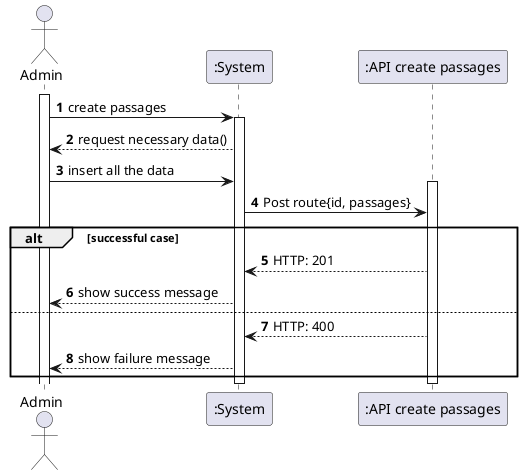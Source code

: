 @startuml
autonumber
'hide footbox
actor "Admin" as admin

participant ":System" as sys
participant ":API create passages" as floor

activate admin

admin -> sys: create passages
activate sys

sys --> admin: request necessary data()
admin -> sys : insert all the data
activate floor
sys -> floor: Post route{id, passages}

alt successful case
    floor --> sys: HTTP: 201
    sys --> admin: show success message
else
    floor --> sys: HTTP: 400
    sys --> admin: show failure message
end
deactivate floor
deactivate sys
@enduml